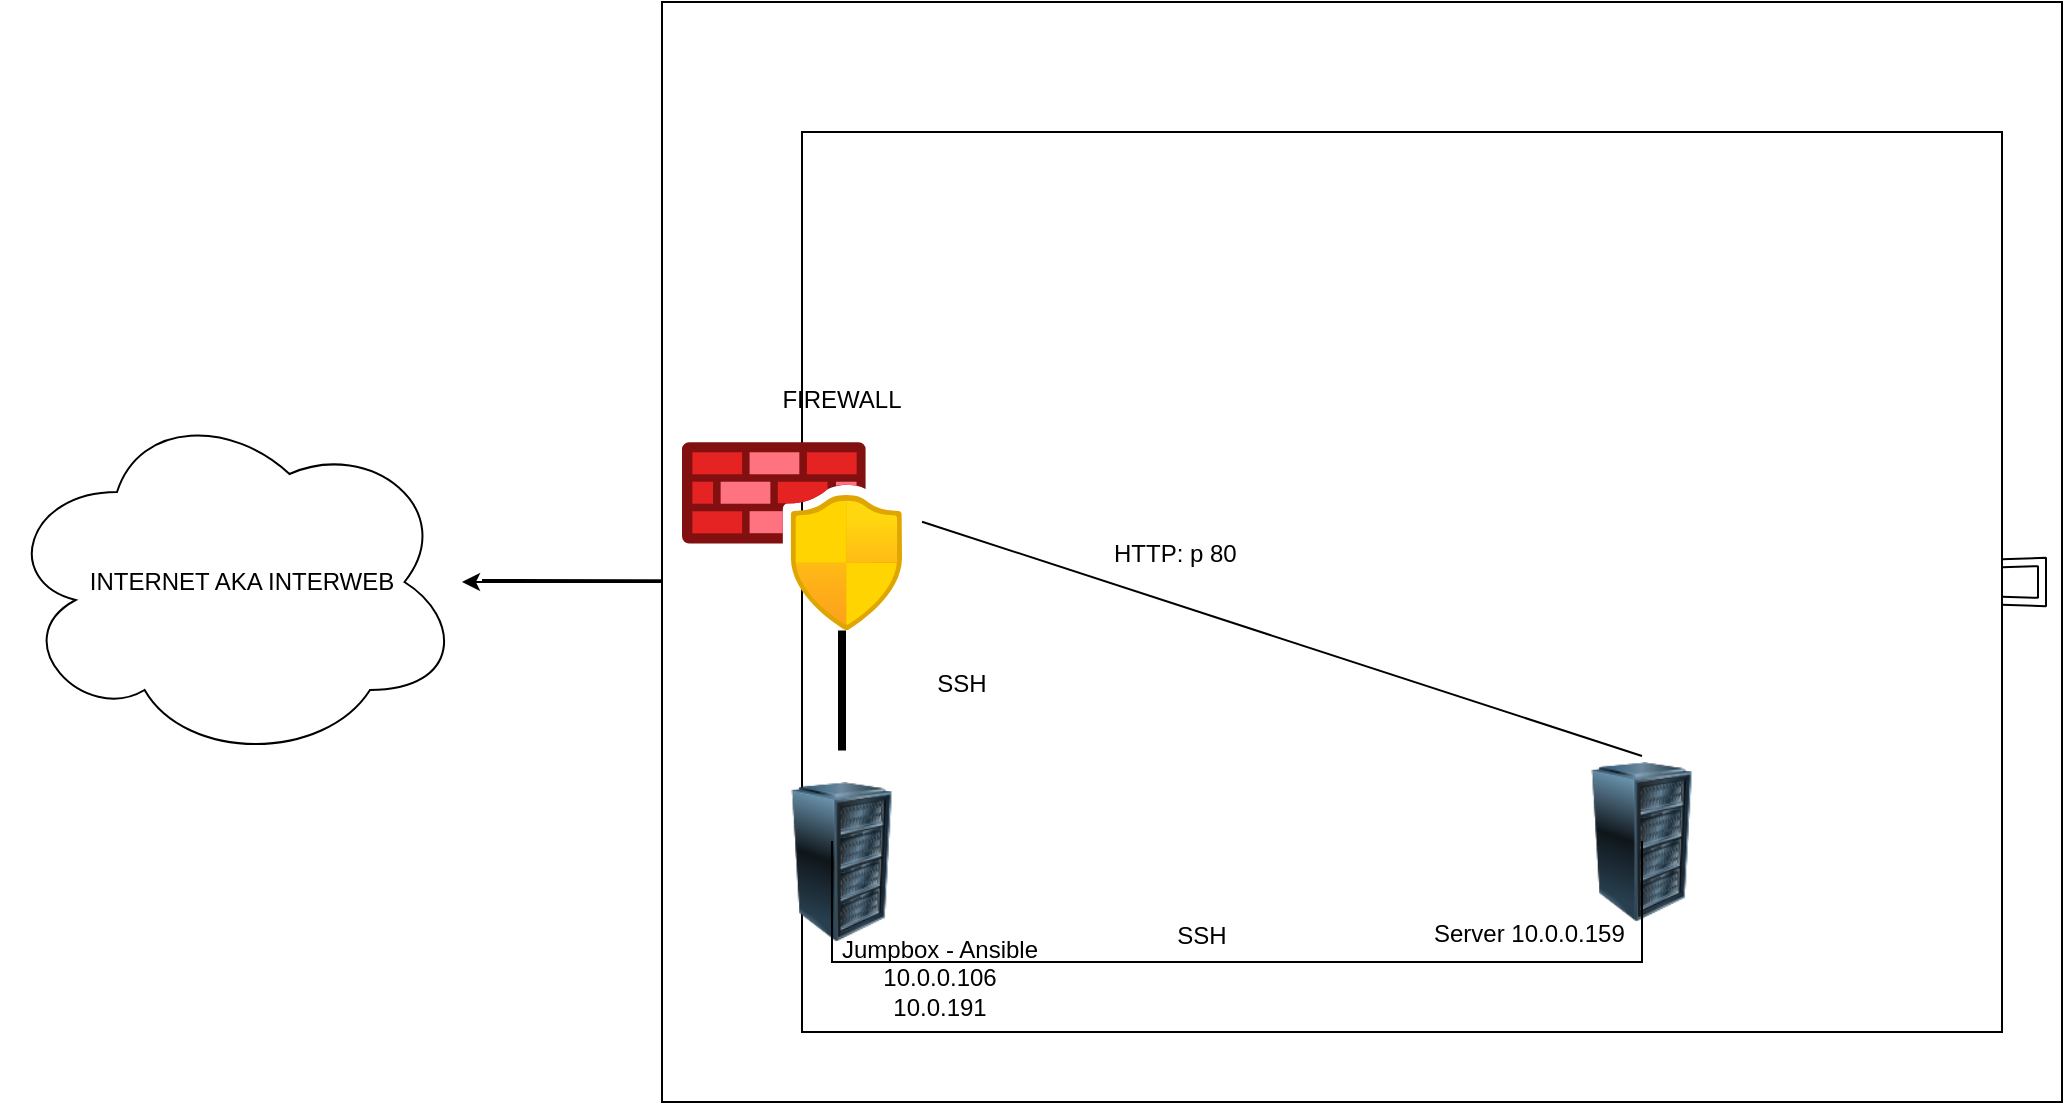 <mxfile version="15.8.7" type="device"><diagram id="1ha-7sW0Ncjf5W05maY-" name="Page-1"><mxGraphModel dx="1094" dy="437" grid="1" gridSize="10" guides="1" tooltips="1" connect="1" arrows="1" fold="1" page="1" pageScale="1" pageWidth="1100" pageHeight="850" math="0" shadow="0"><root><mxCell id="0"/><mxCell id="1" parent="0"/><mxCell id="72MfHLRDTlVDcDRwFOYy-1" value="" style="ellipse;shape=cloud;whiteSpace=wrap;html=1;" vertex="1" parent="1"><mxGeometry x="40" y="310" width="230" height="180" as="geometry"/></mxCell><mxCell id="72MfHLRDTlVDcDRwFOYy-2" value="" style="endArrow=none;html=1;rounded=0;" edge="1" parent="1" target="72MfHLRDTlVDcDRwFOYy-7"><mxGeometry relative="1" as="geometry"><mxPoint x="280" y="399" as="sourcePoint"/><mxPoint x="390" y="399" as="targetPoint"/></mxGeometry></mxCell><mxCell id="72MfHLRDTlVDcDRwFOYy-8" value="" style="edgeStyle=orthogonalEdgeStyle;rounded=0;orthogonalLoop=1;jettySize=auto;html=1;" edge="1" parent="1" source="72MfHLRDTlVDcDRwFOYy-7" target="72MfHLRDTlVDcDRwFOYy-1"><mxGeometry relative="1" as="geometry"><Array as="points"/></mxGeometry></mxCell><mxCell id="72MfHLRDTlVDcDRwFOYy-6" value="" style="rounded=0;whiteSpace=wrap;html=1;" vertex="1" parent="1"><mxGeometry x="370" y="110" width="700" height="550" as="geometry"/></mxCell><mxCell id="72MfHLRDTlVDcDRwFOYy-7" value="" style="rounded=0;whiteSpace=wrap;html=1;" vertex="1" parent="1"><mxGeometry x="440" y="175" width="600" height="450" as="geometry"/></mxCell><mxCell id="72MfHLRDTlVDcDRwFOYy-9" value="" style="aspect=fixed;html=1;points=[];align=center;image;fontSize=12;image=img/lib/azure2/networking/Azure_Firewall_Manager.svg;" vertex="1" parent="1"><mxGeometry x="380" y="330" width="110" height="94.28" as="geometry"/></mxCell><mxCell id="72MfHLRDTlVDcDRwFOYy-10" value="" style="image;html=1;image=img/lib/clip_art/computers/Server_Rack_128x128.png" vertex="1" parent="1"><mxGeometry x="420" y="500" width="80" height="80" as="geometry"/></mxCell><mxCell id="72MfHLRDTlVDcDRwFOYy-12" value="" style="image;html=1;image=img/lib/clip_art/computers/Server_Rack_128x128.png" vertex="1" parent="1"><mxGeometry x="820" y="490" width="80" height="80" as="geometry"/></mxCell><mxCell id="72MfHLRDTlVDcDRwFOYy-17" value="" style="line;strokeWidth=4;direction=south;html=1;perimeter=backbonePerimeter;points=[];outlineConnect=0;" vertex="1" parent="1"><mxGeometry x="455" y="424.28" width="10" height="60" as="geometry"/></mxCell><mxCell id="72MfHLRDTlVDcDRwFOYy-33" value="" style="shape=link;html=1;rounded=0;" edge="1" parent="1" source="72MfHLRDTlVDcDRwFOYy-7" target="72MfHLRDTlVDcDRwFOYy-7"><mxGeometry width="100" relative="1" as="geometry"><mxPoint x="495" y="360" as="sourcePoint"/><mxPoint x="634" y="358" as="targetPoint"/></mxGeometry></mxCell><UserObject label="FIREWALL" placeholders="1" id="72MfHLRDTlVDcDRwFOYy-35"><mxCell style="text;html=1;strokeColor=none;fillColor=none;align=center;verticalAlign=middle;whiteSpace=wrap;overflow=hidden;" vertex="1" parent="1"><mxGeometry x="380" y="299" width="160" height="20" as="geometry"/></mxCell></UserObject><UserObject label="Jumpbox - Ansible&lt;br&gt;10.0.0.106&lt;br&gt;10.0.191&lt;br&gt;" placeholders="1" id="72MfHLRDTlVDcDRwFOYy-36"><mxCell style="text;html=1;strokeColor=none;fillColor=none;align=center;verticalAlign=middle;whiteSpace=wrap;overflow=hidden;" vertex="1" parent="1"><mxGeometry x="429" y="568" width="160" height="60" as="geometry"/></mxCell></UserObject><UserObject label="INTERNET AKA INTERWEB" placeholders="1" id="72MfHLRDTlVDcDRwFOYy-37"><mxCell style="text;html=1;strokeColor=none;fillColor=none;align=center;verticalAlign=middle;whiteSpace=wrap;overflow=hidden;" vertex="1" parent="1"><mxGeometry x="80" y="390" width="160" height="20" as="geometry"/></mxCell></UserObject><UserObject label="SSH" placeholders="1" name="Variable" id="72MfHLRDTlVDcDRwFOYy-38"><mxCell style="text;html=1;strokeColor=none;fillColor=none;align=center;verticalAlign=middle;whiteSpace=wrap;overflow=hidden;" vertex="1" parent="1"><mxGeometry x="480" y="441" width="80" height="20" as="geometry"/></mxCell></UserObject><UserObject label="SSH" placeholders="1" name="Variable" id="72MfHLRDTlVDcDRwFOYy-39"><mxCell style="text;html=1;strokeColor=none;fillColor=none;align=center;verticalAlign=middle;whiteSpace=wrap;overflow=hidden;" vertex="1" parent="1"><mxGeometry x="600" y="567" width="80" height="20" as="geometry"/></mxCell></UserObject><mxCell id="72MfHLRDTlVDcDRwFOYy-42" value="" style="shape=partialRectangle;whiteSpace=wrap;html=1;bottom=1;right=1;left=1;top=0;fillColor=none;routingCenterX=-0.5;" vertex="1" parent="1"><mxGeometry x="455" y="530" width="405" height="60" as="geometry"/></mxCell><mxCell id="72MfHLRDTlVDcDRwFOYy-43" value="Server 10.0.0.159" style="text;strokeColor=none;fillColor=none;align=left;verticalAlign=middle;spacingLeft=4;spacingRight=4;overflow=hidden;points=[[0,0.5],[1,0.5]];portConstraint=eastwest;rotatable=0;" vertex="1" parent="1"><mxGeometry x="750" y="560" width="110" height="30" as="geometry"/></mxCell><mxCell id="72MfHLRDTlVDcDRwFOYy-45" value="" style="endArrow=none;html=1;rounded=0;entryX=0.1;entryY=0.433;entryDx=0;entryDy=0;entryPerimeter=0;" edge="1" parent="1" target="72MfHLRDTlVDcDRwFOYy-7"><mxGeometry width="50" height="50" relative="1" as="geometry"><mxPoint x="860" y="487" as="sourcePoint"/><mxPoint x="910" y="437" as="targetPoint"/></mxGeometry></mxCell><mxCell id="72MfHLRDTlVDcDRwFOYy-46" value="HTTP: p 80" style="text;strokeColor=none;fillColor=none;align=left;verticalAlign=middle;spacingLeft=4;spacingRight=4;overflow=hidden;points=[[0,0.5],[1,0.5]];portConstraint=eastwest;rotatable=0;" vertex="1" parent="1"><mxGeometry x="590" y="370" width="80" height="30" as="geometry"/></mxCell></root></mxGraphModel></diagram></mxfile>